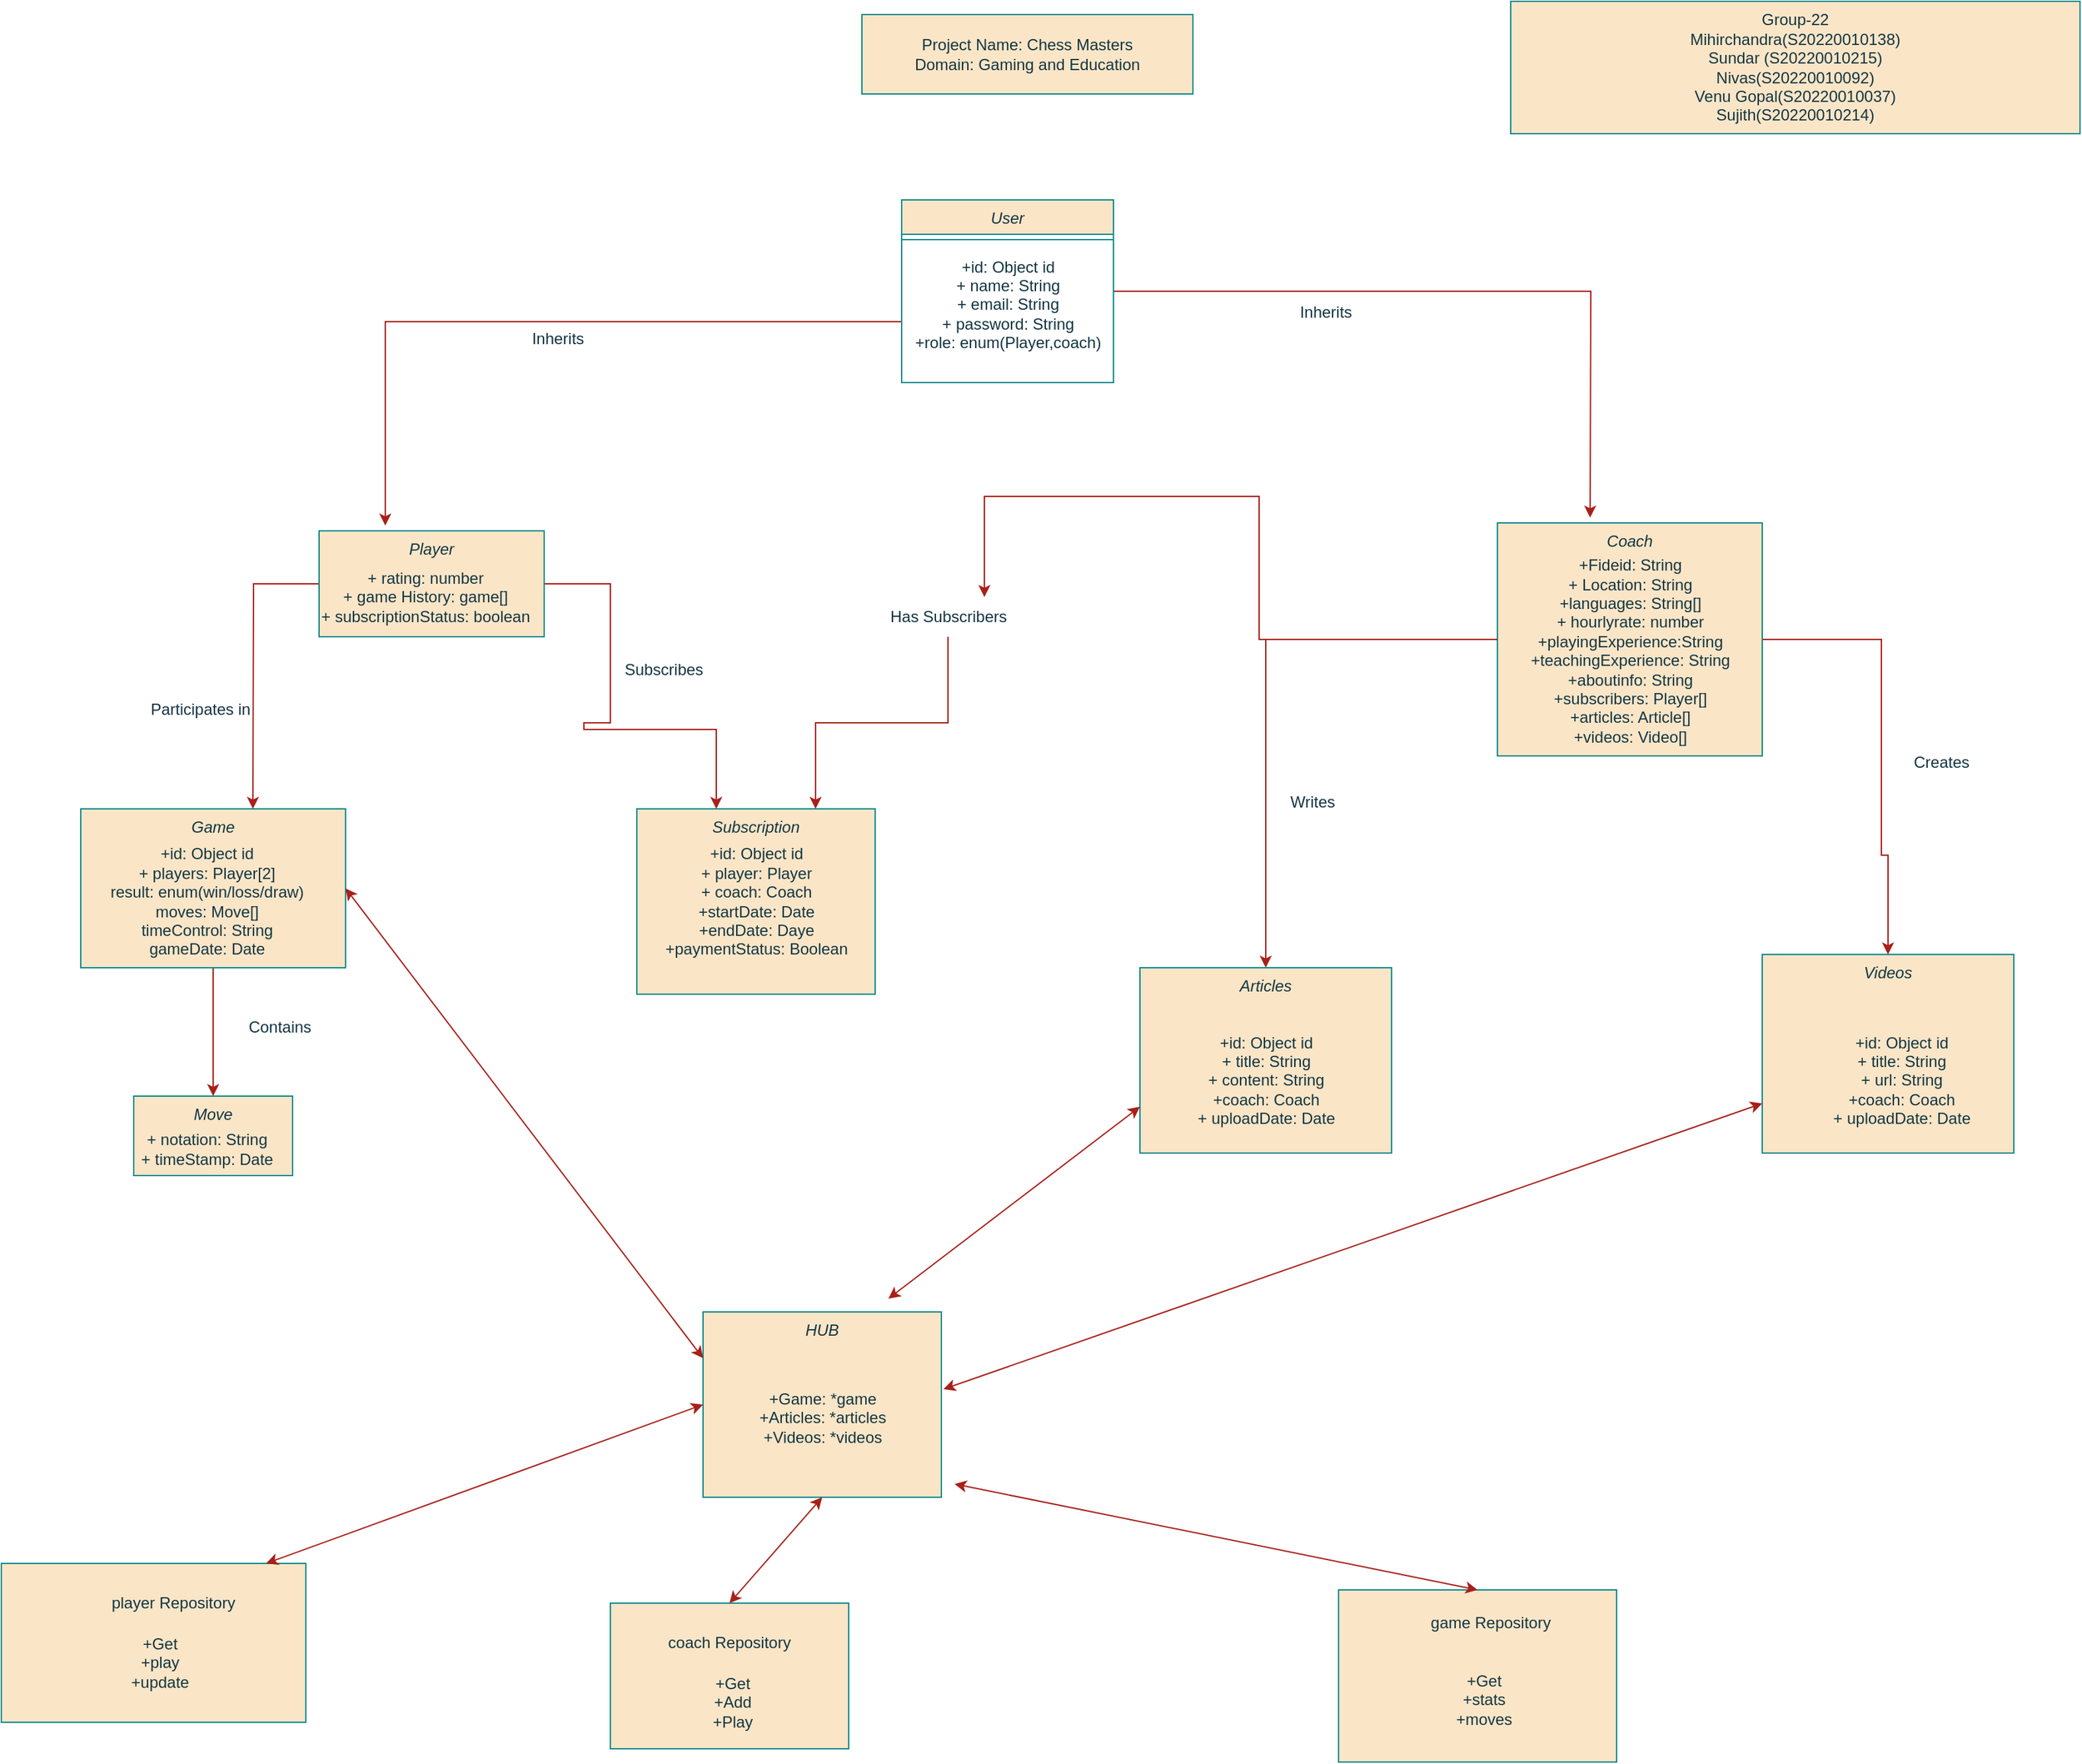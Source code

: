 <mxfile version="26.0.11">
  <diagram id="C5RBs43oDa-KdzZeNtuy" name="Page-1">
    <mxGraphModel dx="3319" dy="937" grid="1" gridSize="10" guides="1" tooltips="1" connect="1" arrows="1" fold="1" page="1" pageScale="1" pageWidth="1169" pageHeight="827" math="0" shadow="0">
      <root>
        <mxCell id="WIyWlLk6GJQsqaUBKTNV-0" />
        <mxCell id="WIyWlLk6GJQsqaUBKTNV-1" parent="WIyWlLk6GJQsqaUBKTNV-0" />
        <mxCell id="99Dq0PLwy25u2a470qM1-8" value="" style="edgeStyle=orthogonalEdgeStyle;rounded=0;orthogonalLoop=1;jettySize=auto;html=1;entryX=1;entryY=0.5;entryDx=0;entryDy=0;labelBackgroundColor=none;strokeColor=#A8201A;fontColor=default;" edge="1" parent="WIyWlLk6GJQsqaUBKTNV-1">
          <mxGeometry relative="1" as="geometry">
            <mxPoint x="260" y="240" as="sourcePoint" />
            <mxPoint x="-130" y="396" as="targetPoint" />
            <Array as="points">
              <mxPoint x="260" y="242" />
              <mxPoint x="-130" y="242" />
            </Array>
          </mxGeometry>
        </mxCell>
        <mxCell id="99Dq0PLwy25u2a470qM1-0" value="Group-22&lt;div&gt;Mihirchandra(S20220010138)&lt;/div&gt;&lt;div&gt;Sundar (S20220010215)&lt;/div&gt;&lt;div&gt;Nivas(S20220010092)&lt;/div&gt;&lt;div&gt;Venu Gopal(S20220010037)&lt;/div&gt;&lt;div&gt;Sujith(S20220010214)&lt;/div&gt;" style="rounded=0;whiteSpace=wrap;html=1;labelBackgroundColor=none;fillColor=#FAE5C7;strokeColor=#0F8B8D;fontColor=#143642;" vertex="1" parent="WIyWlLk6GJQsqaUBKTNV-1">
          <mxGeometry x="720" width="430" height="100" as="geometry" />
        </mxCell>
        <mxCell id="99Dq0PLwy25u2a470qM1-1" value="Project Name: Chess Masters&lt;div&gt;Domain: Gaming and Education&lt;/div&gt;" style="rounded=0;whiteSpace=wrap;html=1;labelBackgroundColor=none;fillColor=#FAE5C7;strokeColor=#0F8B8D;fontColor=#143642;" vertex="1" parent="WIyWlLk6GJQsqaUBKTNV-1">
          <mxGeometry x="230" y="10" width="250" height="60" as="geometry" />
        </mxCell>
        <mxCell id="99Dq0PLwy25u2a470qM1-20" style="edgeStyle=orthogonalEdgeStyle;rounded=0;orthogonalLoop=1;jettySize=auto;html=1;labelBackgroundColor=none;strokeColor=#A8201A;fontColor=default;" edge="1" parent="WIyWlLk6GJQsqaUBKTNV-1" source="99Dq0PLwy25u2a470qM1-7">
          <mxGeometry relative="1" as="geometry">
            <mxPoint x="-230" y="610" as="targetPoint" />
          </mxGeometry>
        </mxCell>
        <mxCell id="99Dq0PLwy25u2a470qM1-26" value="" style="edgeStyle=orthogonalEdgeStyle;rounded=0;orthogonalLoop=1;jettySize=auto;html=1;labelBackgroundColor=none;strokeColor=#A8201A;fontColor=default;" edge="1" parent="WIyWlLk6GJQsqaUBKTNV-1" source="99Dq0PLwy25u2a470qM1-7" target="99Dq0PLwy25u2a470qM1-25">
          <mxGeometry relative="1" as="geometry">
            <Array as="points">
              <mxPoint x="40" y="440" />
              <mxPoint x="40" y="545" />
              <mxPoint x="20" y="545" />
              <mxPoint x="20" y="550" />
              <mxPoint x="120" y="550" />
            </Array>
          </mxGeometry>
        </mxCell>
        <mxCell id="99Dq0PLwy25u2a470qM1-7" value="Player" style="whiteSpace=wrap;html=1;verticalAlign=top;fontStyle=2;startSize=26;rounded=0;shadow=0;strokeWidth=1;labelBackgroundColor=none;fillColor=#FAE5C7;strokeColor=#0F8B8D;fontColor=#143642;" vertex="1" parent="WIyWlLk6GJQsqaUBKTNV-1">
          <mxGeometry x="-180" y="400" width="170" height="80" as="geometry" />
        </mxCell>
        <mxCell id="99Dq0PLwy25u2a470qM1-28" value="" style="edgeStyle=orthogonalEdgeStyle;rounded=0;orthogonalLoop=1;jettySize=auto;html=1;labelBackgroundColor=none;strokeColor=#A8201A;fontColor=default;" edge="1" parent="WIyWlLk6GJQsqaUBKTNV-1" source="99Dq0PLwy25u2a470qM1-9" target="99Dq0PLwy25u2a470qM1-27">
          <mxGeometry relative="1" as="geometry" />
        </mxCell>
        <mxCell id="99Dq0PLwy25u2a470qM1-29" style="edgeStyle=orthogonalEdgeStyle;rounded=0;orthogonalLoop=1;jettySize=auto;html=1;entryX=0.5;entryY=0;entryDx=0;entryDy=0;labelBackgroundColor=none;strokeColor=#A8201A;fontColor=default;" edge="1" parent="WIyWlLk6GJQsqaUBKTNV-1" source="99Dq0PLwy25u2a470qM1-9" target="99Dq0PLwy25u2a470qM1-30">
          <mxGeometry relative="1" as="geometry">
            <mxPoint x="940" y="580" as="targetPoint" />
            <Array as="points">
              <mxPoint x="1000" y="482" />
              <mxPoint x="1000" y="645" />
              <mxPoint x="1005" y="645" />
            </Array>
          </mxGeometry>
        </mxCell>
        <mxCell id="99Dq0PLwy25u2a470qM1-42" style="edgeStyle=orthogonalEdgeStyle;rounded=0;orthogonalLoop=1;jettySize=auto;html=1;entryX=0.75;entryY=0;entryDx=0;entryDy=0;labelBackgroundColor=none;strokeColor=#A8201A;fontColor=default;" edge="1" parent="WIyWlLk6GJQsqaUBKTNV-1" source="99Dq0PLwy25u2a470qM1-41" target="99Dq0PLwy25u2a470qM1-25">
          <mxGeometry relative="1" as="geometry" />
        </mxCell>
        <mxCell id="99Dq0PLwy25u2a470qM1-9" value="Coach" style="whiteSpace=wrap;html=1;verticalAlign=top;fontStyle=2;startSize=26;rounded=0;shadow=0;strokeWidth=1;labelBackgroundColor=none;fillColor=#FAE5C7;strokeColor=#0F8B8D;fontColor=#143642;" vertex="1" parent="WIyWlLk6GJQsqaUBKTNV-1">
          <mxGeometry x="710" y="394" width="200" height="176" as="geometry" />
        </mxCell>
        <mxCell id="99Dq0PLwy25u2a470qM1-19" style="edgeStyle=orthogonalEdgeStyle;rounded=0;orthogonalLoop=1;jettySize=auto;html=1;labelBackgroundColor=none;strokeColor=#A8201A;fontColor=default;" edge="1" parent="WIyWlLk6GJQsqaUBKTNV-1" source="zkfFHV4jXpPFQw0GAbJ--0">
          <mxGeometry relative="1" as="geometry">
            <mxPoint x="780" y="390" as="targetPoint" />
          </mxGeometry>
        </mxCell>
        <mxCell id="zkfFHV4jXpPFQw0GAbJ--0" value="User" style="swimlane;fontStyle=2;align=center;verticalAlign=top;childLayout=stackLayout;horizontal=1;startSize=26;horizontalStack=0;resizeParent=1;resizeLast=0;collapsible=1;marginBottom=0;rounded=0;shadow=0;strokeWidth=1;labelBackgroundColor=none;fillColor=#FAE5C7;strokeColor=#0F8B8D;fontColor=#143642;" parent="WIyWlLk6GJQsqaUBKTNV-1" vertex="1">
          <mxGeometry x="260" y="150" width="160" height="138" as="geometry">
            <mxRectangle x="230" y="140" width="160" height="26" as="alternateBounds" />
          </mxGeometry>
        </mxCell>
        <mxCell id="zkfFHV4jXpPFQw0GAbJ--4" value="" style="line;html=1;strokeWidth=1;align=left;verticalAlign=middle;spacingTop=-1;spacingLeft=3;spacingRight=3;rotatable=0;labelPosition=right;points=[];portConstraint=eastwest;labelBackgroundColor=none;fillColor=#FAE5C7;strokeColor=#0F8B8D;fontColor=#143642;" parent="zkfFHV4jXpPFQw0GAbJ--0" vertex="1">
          <mxGeometry y="26" width="160" height="8" as="geometry" />
        </mxCell>
        <mxCell id="99Dq0PLwy25u2a470qM1-31" value="+id: Object id&lt;div&gt;+ name: String&lt;/div&gt;&lt;div&gt;+ email: String&lt;/div&gt;&lt;div&gt;+ password: String&lt;/div&gt;&lt;div&gt;+role: enum(Player,coach)&lt;/div&gt;" style="text;html=1;align=center;verticalAlign=middle;resizable=0;points=[];autosize=1;strokeColor=none;fillColor=none;labelBackgroundColor=none;fontColor=#143642;" vertex="1" parent="zkfFHV4jXpPFQw0GAbJ--0">
          <mxGeometry y="34" width="160" height="90" as="geometry" />
        </mxCell>
        <mxCell id="99Dq0PLwy25u2a470qM1-24" value="" style="edgeStyle=orthogonalEdgeStyle;rounded=0;orthogonalLoop=1;jettySize=auto;html=1;labelBackgroundColor=none;strokeColor=#A8201A;fontColor=default;" edge="1" parent="WIyWlLk6GJQsqaUBKTNV-1" source="99Dq0PLwy25u2a470qM1-21" target="99Dq0PLwy25u2a470qM1-23">
          <mxGeometry relative="1" as="geometry" />
        </mxCell>
        <mxCell id="99Dq0PLwy25u2a470qM1-21" value="Game" style="whiteSpace=wrap;html=1;verticalAlign=top;fontStyle=2;startSize=26;rounded=0;shadow=0;strokeWidth=1;labelBackgroundColor=none;fillColor=#FAE5C7;strokeColor=#0F8B8D;fontColor=#143642;" vertex="1" parent="WIyWlLk6GJQsqaUBKTNV-1">
          <mxGeometry x="-360" y="610" width="200" height="120" as="geometry" />
        </mxCell>
        <mxCell id="99Dq0PLwy25u2a470qM1-23" value="Move" style="whiteSpace=wrap;html=1;verticalAlign=top;fontStyle=2;startSize=26;rounded=0;shadow=0;strokeWidth=1;labelBackgroundColor=none;fillColor=#FAE5C7;strokeColor=#0F8B8D;fontColor=#143642;" vertex="1" parent="WIyWlLk6GJQsqaUBKTNV-1">
          <mxGeometry x="-320" y="827" width="120" height="60" as="geometry" />
        </mxCell>
        <mxCell id="99Dq0PLwy25u2a470qM1-25" value="Subscription" style="whiteSpace=wrap;html=1;verticalAlign=top;fontStyle=2;startSize=26;rounded=0;shadow=0;strokeWidth=1;labelBackgroundColor=none;fillColor=#FAE5C7;strokeColor=#0F8B8D;fontColor=#143642;" vertex="1" parent="WIyWlLk6GJQsqaUBKTNV-1">
          <mxGeometry x="60" y="610" width="180" height="140" as="geometry" />
        </mxCell>
        <mxCell id="99Dq0PLwy25u2a470qM1-27" value="Articles" style="whiteSpace=wrap;html=1;verticalAlign=top;fontStyle=2;startSize=26;rounded=0;shadow=0;strokeWidth=1;labelBackgroundColor=none;fillColor=#FAE5C7;strokeColor=#0F8B8D;fontColor=#143642;" vertex="1" parent="WIyWlLk6GJQsqaUBKTNV-1">
          <mxGeometry x="440" y="730" width="190" height="140" as="geometry" />
        </mxCell>
        <mxCell id="99Dq0PLwy25u2a470qM1-30" value="Videos" style="whiteSpace=wrap;html=1;verticalAlign=top;fontStyle=2;startSize=26;rounded=0;shadow=0;strokeWidth=1;labelBackgroundColor=none;fillColor=#FAE5C7;strokeColor=#0F8B8D;fontColor=#143642;" vertex="1" parent="WIyWlLk6GJQsqaUBKTNV-1">
          <mxGeometry x="910" y="720" width="190" height="150" as="geometry" />
        </mxCell>
        <mxCell id="99Dq0PLwy25u2a470qM1-32" value="+ rating: number&lt;div&gt;+ game History: game[]&lt;/div&gt;&lt;div&gt;+ subscriptionStatus: boolean&lt;/div&gt;" style="text;html=1;align=center;verticalAlign=middle;resizable=0;points=[];autosize=1;strokeColor=none;fillColor=none;labelBackgroundColor=none;fontColor=#143642;" vertex="1" parent="WIyWlLk6GJQsqaUBKTNV-1">
          <mxGeometry x="-190" y="420" width="180" height="60" as="geometry" />
        </mxCell>
        <mxCell id="99Dq0PLwy25u2a470qM1-33" value="+ notation: String&lt;div&gt;+ timeStamp: Date&lt;/div&gt;" style="text;html=1;align=center;verticalAlign=middle;resizable=0;points=[];autosize=1;strokeColor=none;fillColor=none;labelBackgroundColor=none;fontColor=#143642;" vertex="1" parent="WIyWlLk6GJQsqaUBKTNV-1">
          <mxGeometry x="-325" y="847" width="120" height="40" as="geometry" />
        </mxCell>
        <mxCell id="99Dq0PLwy25u2a470qM1-34" value="+id: Object id&lt;div&gt;+ player: Player&lt;/div&gt;&lt;div&gt;+ coach: Coach&lt;/div&gt;&lt;div&gt;+startDate: Date&lt;/div&gt;&lt;div&gt;+endDate: Daye&lt;/div&gt;&lt;div&gt;+paymentStatus: Boolean&lt;/div&gt;" style="text;html=1;align=center;verticalAlign=middle;resizable=0;points=[];autosize=1;strokeColor=none;fillColor=none;labelBackgroundColor=none;fontColor=#143642;" vertex="1" parent="WIyWlLk6GJQsqaUBKTNV-1">
          <mxGeometry x="70" y="630" width="160" height="100" as="geometry" />
        </mxCell>
        <mxCell id="99Dq0PLwy25u2a470qM1-35" value="+id: Object id&lt;div&gt;+ title: String&lt;/div&gt;&lt;div&gt;+ content: String&lt;/div&gt;&lt;div&gt;+coach: Coach&lt;/div&gt;&lt;div&gt;+ uploadDate: Date&lt;/div&gt;" style="text;html=1;align=center;verticalAlign=middle;resizable=0;points=[];autosize=1;strokeColor=none;fillColor=none;labelBackgroundColor=none;fontColor=#143642;" vertex="1" parent="WIyWlLk6GJQsqaUBKTNV-1">
          <mxGeometry x="470" y="770" width="130" height="90" as="geometry" />
        </mxCell>
        <mxCell id="99Dq0PLwy25u2a470qM1-36" value="+id: Object id&lt;div&gt;+ title: String&lt;/div&gt;&lt;div&gt;+ url: String&lt;/div&gt;&lt;div&gt;+coach: Coach&lt;/div&gt;&lt;div&gt;+ uploadDate: Date&lt;/div&gt;" style="text;html=1;align=center;verticalAlign=middle;resizable=0;points=[];autosize=1;strokeColor=none;fillColor=none;labelBackgroundColor=none;fontColor=#143642;" vertex="1" parent="WIyWlLk6GJQsqaUBKTNV-1">
          <mxGeometry x="950" y="770" width="130" height="90" as="geometry" />
        </mxCell>
        <mxCell id="99Dq0PLwy25u2a470qM1-37" value="+Fideid: String&lt;div&gt;+ Location: String&lt;/div&gt;&lt;div&gt;+languages: String[]&lt;/div&gt;&lt;div&gt;+ hourlyrate: number&lt;/div&gt;&lt;div&gt;+playingExperience:String&lt;/div&gt;&lt;div&gt;+teachingExperience: String&lt;/div&gt;&lt;div&gt;+aboutinfo: String&lt;/div&gt;&lt;div&gt;+subscribers: Player[]&lt;/div&gt;&lt;div&gt;+articles: Article[]&lt;/div&gt;&lt;div&gt;+videos: Video[]&lt;/div&gt;&lt;div&gt;&lt;br&gt;&lt;/div&gt;&lt;div&gt;&lt;br&gt;&lt;/div&gt;" style="text;html=1;align=center;verticalAlign=middle;resizable=0;points=[];autosize=1;strokeColor=none;fillColor=none;labelBackgroundColor=none;fontColor=#143642;" vertex="1" parent="WIyWlLk6GJQsqaUBKTNV-1">
          <mxGeometry x="725" y="410" width="170" height="190" as="geometry" />
        </mxCell>
        <mxCell id="99Dq0PLwy25u2a470qM1-38" value="+id: Object id&lt;div&gt;+ players: Player[2]&lt;/div&gt;&lt;div&gt;result: enum(win/loss/draw)&lt;/div&gt;&lt;div&gt;moves: Move[]&lt;/div&gt;&lt;div&gt;timeControl: String&lt;/div&gt;&lt;div&gt;gameDate: Date&lt;/div&gt;" style="text;html=1;align=center;verticalAlign=middle;resizable=0;points=[];autosize=1;strokeColor=none;fillColor=none;labelBackgroundColor=none;fontColor=#143642;" vertex="1" parent="WIyWlLk6GJQsqaUBKTNV-1">
          <mxGeometry x="-350" y="630" width="170" height="100" as="geometry" />
        </mxCell>
        <mxCell id="99Dq0PLwy25u2a470qM1-39" value="Participates in" style="text;html=1;align=center;verticalAlign=middle;resizable=0;points=[];autosize=1;strokeColor=none;fillColor=none;labelBackgroundColor=none;fontColor=#143642;" vertex="1" parent="WIyWlLk6GJQsqaUBKTNV-1">
          <mxGeometry x="-320" y="520" width="100" height="30" as="geometry" />
        </mxCell>
        <mxCell id="99Dq0PLwy25u2a470qM1-40" value="Subscribes" style="text;html=1;align=center;verticalAlign=middle;resizable=0;points=[];autosize=1;strokeColor=none;fillColor=none;labelBackgroundColor=none;fontColor=#143642;" vertex="1" parent="WIyWlLk6GJQsqaUBKTNV-1">
          <mxGeometry x="40" y="490" width="80" height="30" as="geometry" />
        </mxCell>
        <mxCell id="99Dq0PLwy25u2a470qM1-43" value="" style="edgeStyle=orthogonalEdgeStyle;rounded=0;orthogonalLoop=1;jettySize=auto;html=1;entryX=0.75;entryY=0;entryDx=0;entryDy=0;labelBackgroundColor=none;strokeColor=#A8201A;fontColor=default;" edge="1" parent="WIyWlLk6GJQsqaUBKTNV-1" source="99Dq0PLwy25u2a470qM1-9" target="99Dq0PLwy25u2a470qM1-41">
          <mxGeometry relative="1" as="geometry">
            <mxPoint x="710" y="482" as="sourcePoint" />
            <mxPoint x="195" y="610" as="targetPoint" />
          </mxGeometry>
        </mxCell>
        <mxCell id="99Dq0PLwy25u2a470qM1-41" value="Has Subscribers" style="text;html=1;align=center;verticalAlign=middle;resizable=0;points=[];autosize=1;strokeColor=none;fillColor=none;labelBackgroundColor=none;fontColor=#143642;" vertex="1" parent="WIyWlLk6GJQsqaUBKTNV-1">
          <mxGeometry x="240" y="450" width="110" height="30" as="geometry" />
        </mxCell>
        <mxCell id="99Dq0PLwy25u2a470qM1-44" value="Writes" style="text;html=1;align=center;verticalAlign=middle;resizable=0;points=[];autosize=1;strokeColor=none;fillColor=none;labelBackgroundColor=none;fontColor=#143642;" vertex="1" parent="WIyWlLk6GJQsqaUBKTNV-1">
          <mxGeometry x="540" y="590" width="60" height="30" as="geometry" />
        </mxCell>
        <mxCell id="99Dq0PLwy25u2a470qM1-45" value="Creates" style="text;html=1;align=center;verticalAlign=middle;resizable=0;points=[];autosize=1;strokeColor=none;fillColor=none;labelBackgroundColor=none;fontColor=#143642;" vertex="1" parent="WIyWlLk6GJQsqaUBKTNV-1">
          <mxGeometry x="1010" y="560" width="70" height="30" as="geometry" />
        </mxCell>
        <mxCell id="99Dq0PLwy25u2a470qM1-46" value="Contains" style="text;html=1;align=center;verticalAlign=middle;resizable=0;points=[];autosize=1;strokeColor=none;fillColor=none;labelBackgroundColor=none;fontColor=#143642;" vertex="1" parent="WIyWlLk6GJQsqaUBKTNV-1">
          <mxGeometry x="-245" y="760" width="70" height="30" as="geometry" />
        </mxCell>
        <mxCell id="99Dq0PLwy25u2a470qM1-47" value="Inherits" style="text;html=1;align=center;verticalAlign=middle;resizable=0;points=[];autosize=1;strokeColor=none;fillColor=none;labelBackgroundColor=none;fontColor=#143642;" vertex="1" parent="WIyWlLk6GJQsqaUBKTNV-1">
          <mxGeometry x="550" y="220" width="60" height="30" as="geometry" />
        </mxCell>
        <mxCell id="99Dq0PLwy25u2a470qM1-48" value="Inherits" style="text;html=1;align=center;verticalAlign=middle;resizable=0;points=[];autosize=1;strokeColor=none;fillColor=none;labelBackgroundColor=none;fontColor=#143642;" vertex="1" parent="WIyWlLk6GJQsqaUBKTNV-1">
          <mxGeometry x="-30" y="240" width="60" height="30" as="geometry" />
        </mxCell>
        <mxCell id="99Dq0PLwy25u2a470qM1-49" value="HUB" style="whiteSpace=wrap;html=1;verticalAlign=top;fontStyle=2;startSize=26;rounded=0;shadow=0;strokeWidth=1;labelBackgroundColor=none;fillColor=#FAE5C7;strokeColor=#0F8B8D;fontColor=#143642;" vertex="1" parent="WIyWlLk6GJQsqaUBKTNV-1">
          <mxGeometry x="110" y="990" width="180" height="140" as="geometry" />
        </mxCell>
        <mxCell id="99Dq0PLwy25u2a470qM1-50" value="+Game: *game&lt;div&gt;+Articles: *articles&lt;/div&gt;&lt;div&gt;+Videos: *videos&lt;/div&gt;" style="text;html=1;align=center;verticalAlign=middle;resizable=0;points=[];autosize=1;strokeColor=none;fillColor=none;labelBackgroundColor=none;fontColor=#143642;" vertex="1" parent="WIyWlLk6GJQsqaUBKTNV-1">
          <mxGeometry x="140" y="1040" width="120" height="60" as="geometry" />
        </mxCell>
        <mxCell id="99Dq0PLwy25u2a470qM1-53" value="" style="endArrow=classic;startArrow=classic;html=1;rounded=0;entryX=0;entryY=0.75;entryDx=0;entryDy=0;labelBackgroundColor=none;strokeColor=#A8201A;fontColor=default;" edge="1" parent="WIyWlLk6GJQsqaUBKTNV-1" target="99Dq0PLwy25u2a470qM1-27">
          <mxGeometry width="50" height="50" relative="1" as="geometry">
            <mxPoint x="250" y="980" as="sourcePoint" />
            <mxPoint x="280" y="960" as="targetPoint" />
          </mxGeometry>
        </mxCell>
        <mxCell id="99Dq0PLwy25u2a470qM1-54" value="" style="endArrow=classic;startArrow=classic;html=1;rounded=0;exitX=0;exitY=0.75;exitDx=0;exitDy=0;entryX=1.009;entryY=0.417;entryDx=0;entryDy=0;entryPerimeter=0;labelBackgroundColor=none;strokeColor=#A8201A;fontColor=default;" edge="1" parent="WIyWlLk6GJQsqaUBKTNV-1" source="99Dq0PLwy25u2a470qM1-30" target="99Dq0PLwy25u2a470qM1-49">
          <mxGeometry width="50" height="50" relative="1" as="geometry">
            <mxPoint x="230" y="1010" as="sourcePoint" />
            <mxPoint x="280" y="960" as="targetPoint" />
            <Array as="points" />
          </mxGeometry>
        </mxCell>
        <mxCell id="99Dq0PLwy25u2a470qM1-55" value="" style="endArrow=classic;startArrow=classic;html=1;rounded=0;entryX=1;entryY=0.5;entryDx=0;entryDy=0;exitX=0;exitY=0.25;exitDx=0;exitDy=0;labelBackgroundColor=none;strokeColor=#A8201A;fontColor=default;" edge="1" parent="WIyWlLk6GJQsqaUBKTNV-1" source="99Dq0PLwy25u2a470qM1-49" target="99Dq0PLwy25u2a470qM1-21">
          <mxGeometry width="50" height="50" relative="1" as="geometry">
            <mxPoint x="230" y="1010" as="sourcePoint" />
            <mxPoint x="280" y="960" as="targetPoint" />
          </mxGeometry>
        </mxCell>
        <mxCell id="99Dq0PLwy25u2a470qM1-56" value="" style="rounded=0;whiteSpace=wrap;html=1;labelBackgroundColor=none;fillColor=#FAE5C7;strokeColor=#0F8B8D;fontColor=#143642;" vertex="1" parent="WIyWlLk6GJQsqaUBKTNV-1">
          <mxGeometry x="-420" y="1180" width="230" height="120" as="geometry" />
        </mxCell>
        <mxCell id="99Dq0PLwy25u2a470qM1-57" value="" style="rounded=0;whiteSpace=wrap;html=1;labelBackgroundColor=none;fillColor=#FAE5C7;strokeColor=#0F8B8D;fontColor=#143642;" vertex="1" parent="WIyWlLk6GJQsqaUBKTNV-1">
          <mxGeometry x="590" y="1200" width="210" height="130" as="geometry" />
        </mxCell>
        <mxCell id="99Dq0PLwy25u2a470qM1-58" value="" style="rounded=0;whiteSpace=wrap;html=1;labelBackgroundColor=none;fillColor=#FAE5C7;strokeColor=#0F8B8D;fontColor=#143642;" vertex="1" parent="WIyWlLk6GJQsqaUBKTNV-1">
          <mxGeometry x="40" y="1210" width="180" height="110" as="geometry" />
        </mxCell>
        <mxCell id="99Dq0PLwy25u2a470qM1-59" value="" style="endArrow=classic;startArrow=classic;html=1;rounded=0;entryX=0;entryY=0.5;entryDx=0;entryDy=0;labelBackgroundColor=none;strokeColor=#A8201A;fontColor=default;" edge="1" parent="WIyWlLk6GJQsqaUBKTNV-1" target="99Dq0PLwy25u2a470qM1-49">
          <mxGeometry width="50" height="50" relative="1" as="geometry">
            <mxPoint x="-220" y="1180" as="sourcePoint" />
            <mxPoint x="-170" y="1130" as="targetPoint" />
          </mxGeometry>
        </mxCell>
        <mxCell id="99Dq0PLwy25u2a470qM1-60" value="" style="endArrow=classic;startArrow=classic;html=1;rounded=0;entryX=0.5;entryY=1;entryDx=0;entryDy=0;labelBackgroundColor=none;strokeColor=#A8201A;fontColor=default;" edge="1" parent="WIyWlLk6GJQsqaUBKTNV-1" target="99Dq0PLwy25u2a470qM1-49">
          <mxGeometry width="50" height="50" relative="1" as="geometry">
            <mxPoint x="130" y="1210" as="sourcePoint" />
            <mxPoint x="180" y="1160" as="targetPoint" />
          </mxGeometry>
        </mxCell>
        <mxCell id="99Dq0PLwy25u2a470qM1-61" value="" style="endArrow=classic;startArrow=classic;html=1;rounded=0;entryX=0.5;entryY=0;entryDx=0;entryDy=0;labelBackgroundColor=none;strokeColor=#A8201A;fontColor=default;" edge="1" parent="WIyWlLk6GJQsqaUBKTNV-1" target="99Dq0PLwy25u2a470qM1-57">
          <mxGeometry width="50" height="50" relative="1" as="geometry">
            <mxPoint x="300" y="1120" as="sourcePoint" />
            <mxPoint x="350" y="1070" as="targetPoint" />
          </mxGeometry>
        </mxCell>
        <mxCell id="99Dq0PLwy25u2a470qM1-63" value="+Get&lt;div&gt;+Add&lt;/div&gt;&lt;div&gt;+Play&lt;/div&gt;" style="text;html=1;align=center;verticalAlign=middle;whiteSpace=wrap;rounded=0;labelBackgroundColor=none;fontColor=#143642;" vertex="1" parent="WIyWlLk6GJQsqaUBKTNV-1">
          <mxGeometry x="95" y="1270" width="75" height="30" as="geometry" />
        </mxCell>
        <mxCell id="99Dq0PLwy25u2a470qM1-64" value="game Repository" style="text;html=1;align=center;verticalAlign=middle;whiteSpace=wrap;rounded=0;labelBackgroundColor=none;fontColor=#143642;" vertex="1" parent="WIyWlLk6GJQsqaUBKTNV-1">
          <mxGeometry x="600" y="1210" width="210" height="30" as="geometry" />
        </mxCell>
        <mxCell id="99Dq0PLwy25u2a470qM1-66" value="player Repository" style="text;html=1;align=center;verticalAlign=middle;whiteSpace=wrap;rounded=0;labelBackgroundColor=none;fontColor=#143642;" vertex="1" parent="WIyWlLk6GJQsqaUBKTNV-1">
          <mxGeometry x="-390" y="1190" width="200" height="40" as="geometry" />
        </mxCell>
        <mxCell id="99Dq0PLwy25u2a470qM1-68" value="coach Repository" style="text;html=1;align=center;verticalAlign=middle;whiteSpace=wrap;rounded=0;labelBackgroundColor=none;fontColor=#143642;" vertex="1" parent="WIyWlLk6GJQsqaUBKTNV-1">
          <mxGeometry x="10" y="1225" width="240" height="30" as="geometry" />
        </mxCell>
        <mxCell id="99Dq0PLwy25u2a470qM1-69" value="&lt;br&gt;&lt;div&gt;+Get&lt;/div&gt;&lt;div&gt;+play&lt;/div&gt;&lt;div&gt;+update&lt;/div&gt;&lt;div&gt;&lt;br&gt;&lt;/div&gt;" style="text;html=1;align=center;verticalAlign=middle;whiteSpace=wrap;rounded=0;labelBackgroundColor=none;fontColor=#143642;" vertex="1" parent="WIyWlLk6GJQsqaUBKTNV-1">
          <mxGeometry x="-390" y="1240" width="180" height="30" as="geometry" />
        </mxCell>
        <mxCell id="99Dq0PLwy25u2a470qM1-70" value="+Get&lt;div&gt;+stats&lt;/div&gt;&lt;div&gt;+moves&lt;/div&gt;" style="text;html=1;align=center;verticalAlign=middle;whiteSpace=wrap;rounded=0;labelBackgroundColor=none;fontColor=#143642;" vertex="1" parent="WIyWlLk6GJQsqaUBKTNV-1">
          <mxGeometry x="580" y="1245" width="240" height="75" as="geometry" />
        </mxCell>
      </root>
    </mxGraphModel>
  </diagram>
</mxfile>

